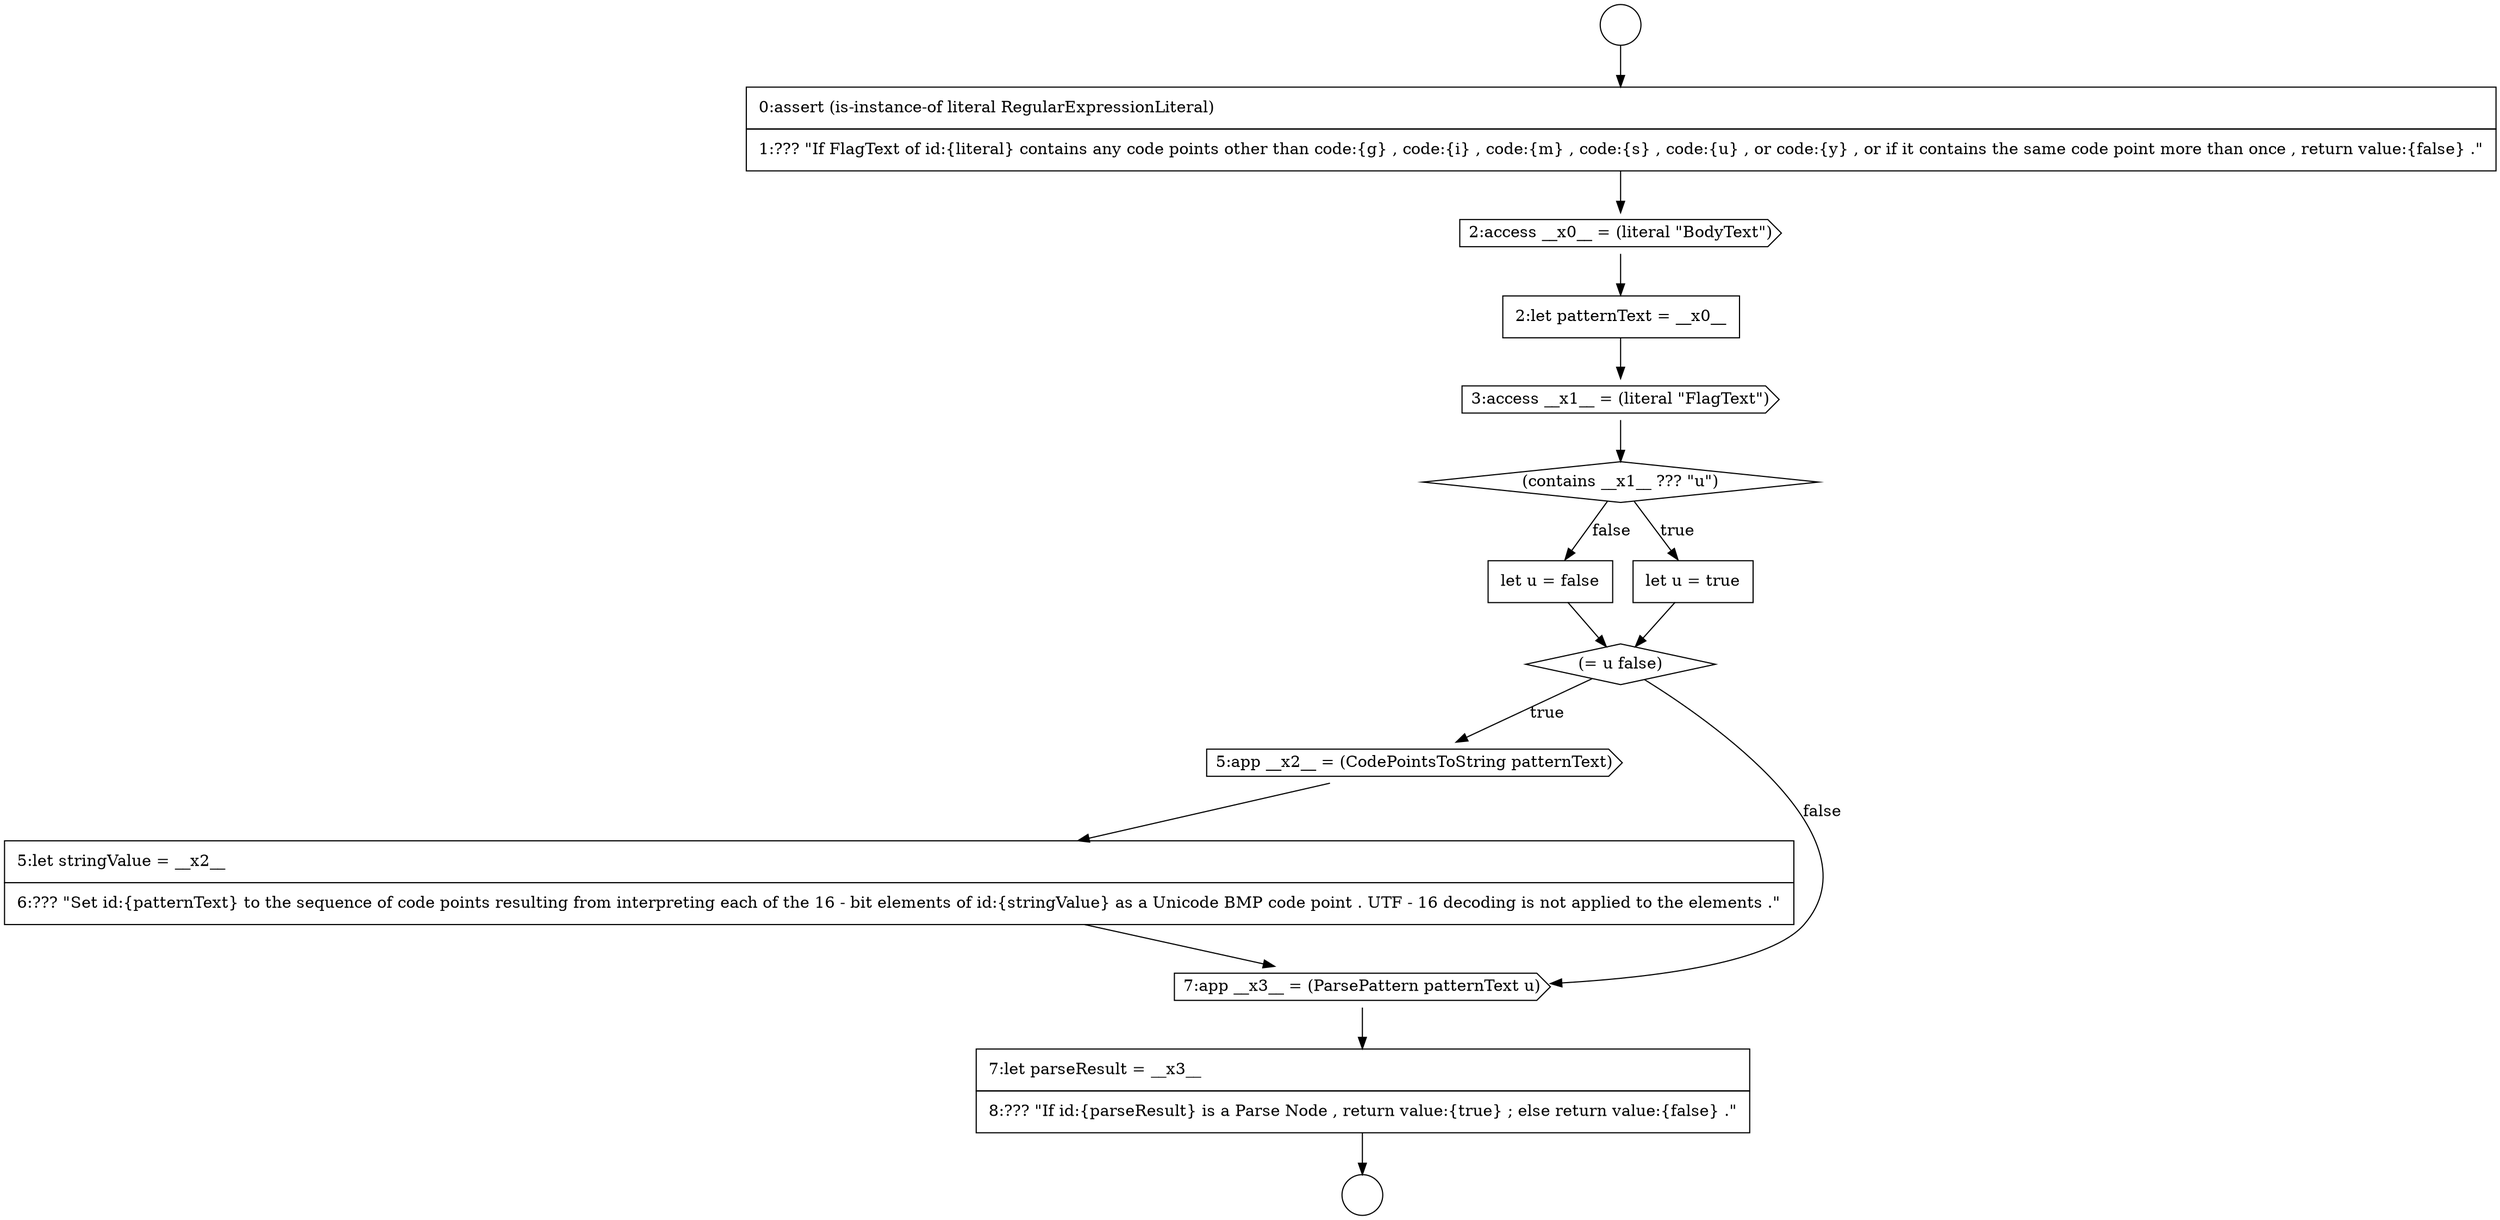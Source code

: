 digraph {
  node4130 [shape=circle label=" " color="black" fillcolor="white" style=filled]
  node4141 [shape=none, margin=0, label=<<font color="black">
    <table border="0" cellborder="1" cellspacing="0" cellpadding="10">
      <tr><td align="left">5:let stringValue = __x2__</td></tr>
      <tr><td align="left">6:??? &quot;Set id:{patternText} to the sequence of code points resulting from interpreting each of the 16 - bit elements of id:{stringValue} as a Unicode BMP code point . UTF - 16 decoding is not applied to the elements .&quot;</td></tr>
    </table>
  </font>> color="black" fillcolor="white" style=filled]
  node4134 [shape=none, margin=0, label=<<font color="black">
    <table border="0" cellborder="1" cellspacing="0" cellpadding="10">
      <tr><td align="left">2:let patternText = __x0__</td></tr>
    </table>
  </font>> color="black" fillcolor="white" style=filled]
  node4140 [shape=cds, label=<<font color="black">5:app __x2__ = (CodePointsToString patternText)</font>> color="black" fillcolor="white" style=filled]
  node4135 [shape=cds, label=<<font color="black">3:access __x1__ = (literal &quot;FlagText&quot;)</font>> color="black" fillcolor="white" style=filled]
  node4131 [shape=circle label=" " color="black" fillcolor="white" style=filled]
  node4139 [shape=diamond, label=<<font color="black">(= u false)</font>> color="black" fillcolor="white" style=filled]
  node4136 [shape=diamond, label=<<font color="black">(contains __x1__ ??? &quot;u&quot;)</font>> color="black" fillcolor="white" style=filled]
  node4132 [shape=none, margin=0, label=<<font color="black">
    <table border="0" cellborder="1" cellspacing="0" cellpadding="10">
      <tr><td align="left">0:assert (is-instance-of literal RegularExpressionLiteral)</td></tr>
      <tr><td align="left">1:??? &quot;If FlagText of id:{literal} contains any code points other than code:{g} , code:{i} , code:{m} , code:{s} , code:{u} , or code:{y} , or if it contains the same code point more than once , return value:{false} .&quot;</td></tr>
    </table>
  </font>> color="black" fillcolor="white" style=filled]
  node4138 [shape=none, margin=0, label=<<font color="black">
    <table border="0" cellborder="1" cellspacing="0" cellpadding="10">
      <tr><td align="left">let u = false</td></tr>
    </table>
  </font>> color="black" fillcolor="white" style=filled]
  node4142 [shape=cds, label=<<font color="black">7:app __x3__ = (ParsePattern patternText u)</font>> color="black" fillcolor="white" style=filled]
  node4137 [shape=none, margin=0, label=<<font color="black">
    <table border="0" cellborder="1" cellspacing="0" cellpadding="10">
      <tr><td align="left">let u = true</td></tr>
    </table>
  </font>> color="black" fillcolor="white" style=filled]
  node4133 [shape=cds, label=<<font color="black">2:access __x0__ = (literal &quot;BodyText&quot;)</font>> color="black" fillcolor="white" style=filled]
  node4143 [shape=none, margin=0, label=<<font color="black">
    <table border="0" cellborder="1" cellspacing="0" cellpadding="10">
      <tr><td align="left">7:let parseResult = __x3__</td></tr>
      <tr><td align="left">8:??? &quot;If id:{parseResult} is a Parse Node , return value:{true} ; else return value:{false} .&quot;</td></tr>
    </table>
  </font>> color="black" fillcolor="white" style=filled]
  node4139 -> node4140 [label=<<font color="black">true</font>> color="black"]
  node4139 -> node4142 [label=<<font color="black">false</font>> color="black"]
  node4141 -> node4142 [ color="black"]
  node4133 -> node4134 [ color="black"]
  node4132 -> node4133 [ color="black"]
  node4138 -> node4139 [ color="black"]
  node4137 -> node4139 [ color="black"]
  node4142 -> node4143 [ color="black"]
  node4134 -> node4135 [ color="black"]
  node4136 -> node4137 [label=<<font color="black">true</font>> color="black"]
  node4136 -> node4138 [label=<<font color="black">false</font>> color="black"]
  node4135 -> node4136 [ color="black"]
  node4130 -> node4132 [ color="black"]
  node4140 -> node4141 [ color="black"]
  node4143 -> node4131 [ color="black"]
}
